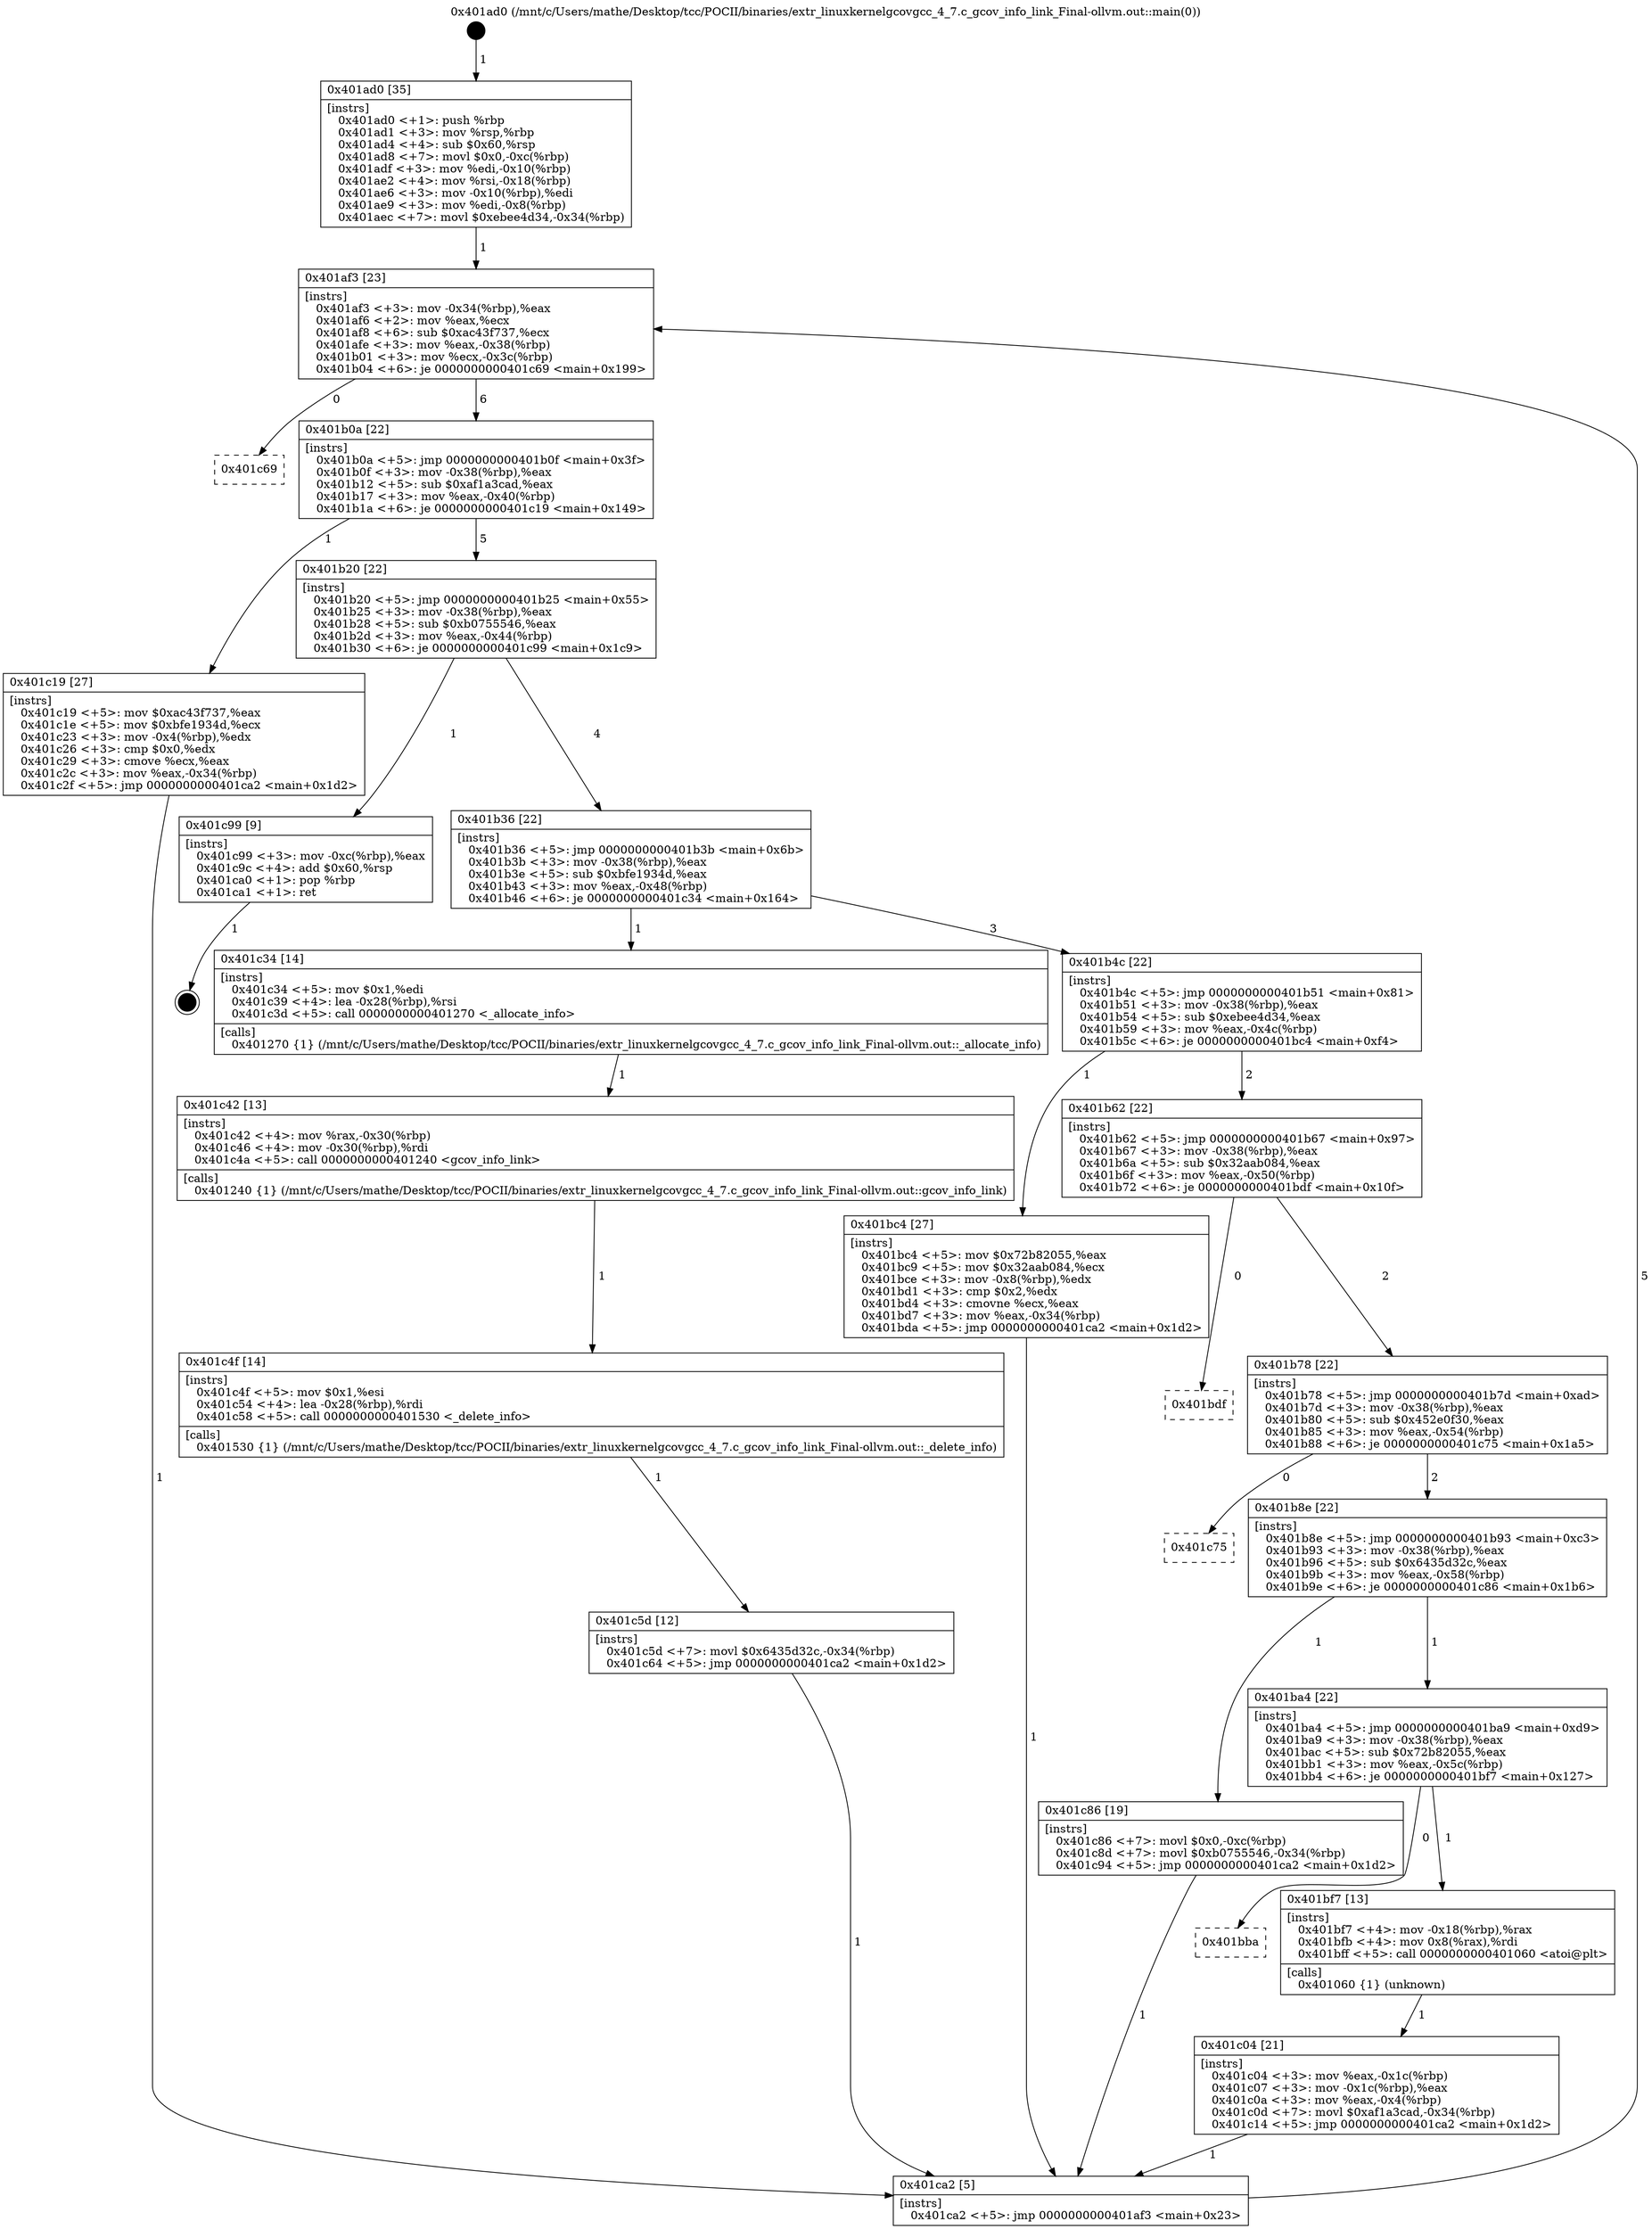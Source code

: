 digraph "0x401ad0" {
  label = "0x401ad0 (/mnt/c/Users/mathe/Desktop/tcc/POCII/binaries/extr_linuxkernelgcovgcc_4_7.c_gcov_info_link_Final-ollvm.out::main(0))"
  labelloc = "t"
  node[shape=record]

  Entry [label="",width=0.3,height=0.3,shape=circle,fillcolor=black,style=filled]
  "0x401af3" [label="{
     0x401af3 [23]\l
     | [instrs]\l
     &nbsp;&nbsp;0x401af3 \<+3\>: mov -0x34(%rbp),%eax\l
     &nbsp;&nbsp;0x401af6 \<+2\>: mov %eax,%ecx\l
     &nbsp;&nbsp;0x401af8 \<+6\>: sub $0xac43f737,%ecx\l
     &nbsp;&nbsp;0x401afe \<+3\>: mov %eax,-0x38(%rbp)\l
     &nbsp;&nbsp;0x401b01 \<+3\>: mov %ecx,-0x3c(%rbp)\l
     &nbsp;&nbsp;0x401b04 \<+6\>: je 0000000000401c69 \<main+0x199\>\l
  }"]
  "0x401c69" [label="{
     0x401c69\l
  }", style=dashed]
  "0x401b0a" [label="{
     0x401b0a [22]\l
     | [instrs]\l
     &nbsp;&nbsp;0x401b0a \<+5\>: jmp 0000000000401b0f \<main+0x3f\>\l
     &nbsp;&nbsp;0x401b0f \<+3\>: mov -0x38(%rbp),%eax\l
     &nbsp;&nbsp;0x401b12 \<+5\>: sub $0xaf1a3cad,%eax\l
     &nbsp;&nbsp;0x401b17 \<+3\>: mov %eax,-0x40(%rbp)\l
     &nbsp;&nbsp;0x401b1a \<+6\>: je 0000000000401c19 \<main+0x149\>\l
  }"]
  Exit [label="",width=0.3,height=0.3,shape=circle,fillcolor=black,style=filled,peripheries=2]
  "0x401c19" [label="{
     0x401c19 [27]\l
     | [instrs]\l
     &nbsp;&nbsp;0x401c19 \<+5\>: mov $0xac43f737,%eax\l
     &nbsp;&nbsp;0x401c1e \<+5\>: mov $0xbfe1934d,%ecx\l
     &nbsp;&nbsp;0x401c23 \<+3\>: mov -0x4(%rbp),%edx\l
     &nbsp;&nbsp;0x401c26 \<+3\>: cmp $0x0,%edx\l
     &nbsp;&nbsp;0x401c29 \<+3\>: cmove %ecx,%eax\l
     &nbsp;&nbsp;0x401c2c \<+3\>: mov %eax,-0x34(%rbp)\l
     &nbsp;&nbsp;0x401c2f \<+5\>: jmp 0000000000401ca2 \<main+0x1d2\>\l
  }"]
  "0x401b20" [label="{
     0x401b20 [22]\l
     | [instrs]\l
     &nbsp;&nbsp;0x401b20 \<+5\>: jmp 0000000000401b25 \<main+0x55\>\l
     &nbsp;&nbsp;0x401b25 \<+3\>: mov -0x38(%rbp),%eax\l
     &nbsp;&nbsp;0x401b28 \<+5\>: sub $0xb0755546,%eax\l
     &nbsp;&nbsp;0x401b2d \<+3\>: mov %eax,-0x44(%rbp)\l
     &nbsp;&nbsp;0x401b30 \<+6\>: je 0000000000401c99 \<main+0x1c9\>\l
  }"]
  "0x401c5d" [label="{
     0x401c5d [12]\l
     | [instrs]\l
     &nbsp;&nbsp;0x401c5d \<+7\>: movl $0x6435d32c,-0x34(%rbp)\l
     &nbsp;&nbsp;0x401c64 \<+5\>: jmp 0000000000401ca2 \<main+0x1d2\>\l
  }"]
  "0x401c99" [label="{
     0x401c99 [9]\l
     | [instrs]\l
     &nbsp;&nbsp;0x401c99 \<+3\>: mov -0xc(%rbp),%eax\l
     &nbsp;&nbsp;0x401c9c \<+4\>: add $0x60,%rsp\l
     &nbsp;&nbsp;0x401ca0 \<+1\>: pop %rbp\l
     &nbsp;&nbsp;0x401ca1 \<+1\>: ret\l
  }"]
  "0x401b36" [label="{
     0x401b36 [22]\l
     | [instrs]\l
     &nbsp;&nbsp;0x401b36 \<+5\>: jmp 0000000000401b3b \<main+0x6b\>\l
     &nbsp;&nbsp;0x401b3b \<+3\>: mov -0x38(%rbp),%eax\l
     &nbsp;&nbsp;0x401b3e \<+5\>: sub $0xbfe1934d,%eax\l
     &nbsp;&nbsp;0x401b43 \<+3\>: mov %eax,-0x48(%rbp)\l
     &nbsp;&nbsp;0x401b46 \<+6\>: je 0000000000401c34 \<main+0x164\>\l
  }"]
  "0x401c4f" [label="{
     0x401c4f [14]\l
     | [instrs]\l
     &nbsp;&nbsp;0x401c4f \<+5\>: mov $0x1,%esi\l
     &nbsp;&nbsp;0x401c54 \<+4\>: lea -0x28(%rbp),%rdi\l
     &nbsp;&nbsp;0x401c58 \<+5\>: call 0000000000401530 \<_delete_info\>\l
     | [calls]\l
     &nbsp;&nbsp;0x401530 \{1\} (/mnt/c/Users/mathe/Desktop/tcc/POCII/binaries/extr_linuxkernelgcovgcc_4_7.c_gcov_info_link_Final-ollvm.out::_delete_info)\l
  }"]
  "0x401c34" [label="{
     0x401c34 [14]\l
     | [instrs]\l
     &nbsp;&nbsp;0x401c34 \<+5\>: mov $0x1,%edi\l
     &nbsp;&nbsp;0x401c39 \<+4\>: lea -0x28(%rbp),%rsi\l
     &nbsp;&nbsp;0x401c3d \<+5\>: call 0000000000401270 \<_allocate_info\>\l
     | [calls]\l
     &nbsp;&nbsp;0x401270 \{1\} (/mnt/c/Users/mathe/Desktop/tcc/POCII/binaries/extr_linuxkernelgcovgcc_4_7.c_gcov_info_link_Final-ollvm.out::_allocate_info)\l
  }"]
  "0x401b4c" [label="{
     0x401b4c [22]\l
     | [instrs]\l
     &nbsp;&nbsp;0x401b4c \<+5\>: jmp 0000000000401b51 \<main+0x81\>\l
     &nbsp;&nbsp;0x401b51 \<+3\>: mov -0x38(%rbp),%eax\l
     &nbsp;&nbsp;0x401b54 \<+5\>: sub $0xebee4d34,%eax\l
     &nbsp;&nbsp;0x401b59 \<+3\>: mov %eax,-0x4c(%rbp)\l
     &nbsp;&nbsp;0x401b5c \<+6\>: je 0000000000401bc4 \<main+0xf4\>\l
  }"]
  "0x401c42" [label="{
     0x401c42 [13]\l
     | [instrs]\l
     &nbsp;&nbsp;0x401c42 \<+4\>: mov %rax,-0x30(%rbp)\l
     &nbsp;&nbsp;0x401c46 \<+4\>: mov -0x30(%rbp),%rdi\l
     &nbsp;&nbsp;0x401c4a \<+5\>: call 0000000000401240 \<gcov_info_link\>\l
     | [calls]\l
     &nbsp;&nbsp;0x401240 \{1\} (/mnt/c/Users/mathe/Desktop/tcc/POCII/binaries/extr_linuxkernelgcovgcc_4_7.c_gcov_info_link_Final-ollvm.out::gcov_info_link)\l
  }"]
  "0x401bc4" [label="{
     0x401bc4 [27]\l
     | [instrs]\l
     &nbsp;&nbsp;0x401bc4 \<+5\>: mov $0x72b82055,%eax\l
     &nbsp;&nbsp;0x401bc9 \<+5\>: mov $0x32aab084,%ecx\l
     &nbsp;&nbsp;0x401bce \<+3\>: mov -0x8(%rbp),%edx\l
     &nbsp;&nbsp;0x401bd1 \<+3\>: cmp $0x2,%edx\l
     &nbsp;&nbsp;0x401bd4 \<+3\>: cmovne %ecx,%eax\l
     &nbsp;&nbsp;0x401bd7 \<+3\>: mov %eax,-0x34(%rbp)\l
     &nbsp;&nbsp;0x401bda \<+5\>: jmp 0000000000401ca2 \<main+0x1d2\>\l
  }"]
  "0x401b62" [label="{
     0x401b62 [22]\l
     | [instrs]\l
     &nbsp;&nbsp;0x401b62 \<+5\>: jmp 0000000000401b67 \<main+0x97\>\l
     &nbsp;&nbsp;0x401b67 \<+3\>: mov -0x38(%rbp),%eax\l
     &nbsp;&nbsp;0x401b6a \<+5\>: sub $0x32aab084,%eax\l
     &nbsp;&nbsp;0x401b6f \<+3\>: mov %eax,-0x50(%rbp)\l
     &nbsp;&nbsp;0x401b72 \<+6\>: je 0000000000401bdf \<main+0x10f\>\l
  }"]
  "0x401ca2" [label="{
     0x401ca2 [5]\l
     | [instrs]\l
     &nbsp;&nbsp;0x401ca2 \<+5\>: jmp 0000000000401af3 \<main+0x23\>\l
  }"]
  "0x401ad0" [label="{
     0x401ad0 [35]\l
     | [instrs]\l
     &nbsp;&nbsp;0x401ad0 \<+1\>: push %rbp\l
     &nbsp;&nbsp;0x401ad1 \<+3\>: mov %rsp,%rbp\l
     &nbsp;&nbsp;0x401ad4 \<+4\>: sub $0x60,%rsp\l
     &nbsp;&nbsp;0x401ad8 \<+7\>: movl $0x0,-0xc(%rbp)\l
     &nbsp;&nbsp;0x401adf \<+3\>: mov %edi,-0x10(%rbp)\l
     &nbsp;&nbsp;0x401ae2 \<+4\>: mov %rsi,-0x18(%rbp)\l
     &nbsp;&nbsp;0x401ae6 \<+3\>: mov -0x10(%rbp),%edi\l
     &nbsp;&nbsp;0x401ae9 \<+3\>: mov %edi,-0x8(%rbp)\l
     &nbsp;&nbsp;0x401aec \<+7\>: movl $0xebee4d34,-0x34(%rbp)\l
  }"]
  "0x401c04" [label="{
     0x401c04 [21]\l
     | [instrs]\l
     &nbsp;&nbsp;0x401c04 \<+3\>: mov %eax,-0x1c(%rbp)\l
     &nbsp;&nbsp;0x401c07 \<+3\>: mov -0x1c(%rbp),%eax\l
     &nbsp;&nbsp;0x401c0a \<+3\>: mov %eax,-0x4(%rbp)\l
     &nbsp;&nbsp;0x401c0d \<+7\>: movl $0xaf1a3cad,-0x34(%rbp)\l
     &nbsp;&nbsp;0x401c14 \<+5\>: jmp 0000000000401ca2 \<main+0x1d2\>\l
  }"]
  "0x401bdf" [label="{
     0x401bdf\l
  }", style=dashed]
  "0x401b78" [label="{
     0x401b78 [22]\l
     | [instrs]\l
     &nbsp;&nbsp;0x401b78 \<+5\>: jmp 0000000000401b7d \<main+0xad\>\l
     &nbsp;&nbsp;0x401b7d \<+3\>: mov -0x38(%rbp),%eax\l
     &nbsp;&nbsp;0x401b80 \<+5\>: sub $0x452e0f30,%eax\l
     &nbsp;&nbsp;0x401b85 \<+3\>: mov %eax,-0x54(%rbp)\l
     &nbsp;&nbsp;0x401b88 \<+6\>: je 0000000000401c75 \<main+0x1a5\>\l
  }"]
  "0x401bba" [label="{
     0x401bba\l
  }", style=dashed]
  "0x401c75" [label="{
     0x401c75\l
  }", style=dashed]
  "0x401b8e" [label="{
     0x401b8e [22]\l
     | [instrs]\l
     &nbsp;&nbsp;0x401b8e \<+5\>: jmp 0000000000401b93 \<main+0xc3\>\l
     &nbsp;&nbsp;0x401b93 \<+3\>: mov -0x38(%rbp),%eax\l
     &nbsp;&nbsp;0x401b96 \<+5\>: sub $0x6435d32c,%eax\l
     &nbsp;&nbsp;0x401b9b \<+3\>: mov %eax,-0x58(%rbp)\l
     &nbsp;&nbsp;0x401b9e \<+6\>: je 0000000000401c86 \<main+0x1b6\>\l
  }"]
  "0x401bf7" [label="{
     0x401bf7 [13]\l
     | [instrs]\l
     &nbsp;&nbsp;0x401bf7 \<+4\>: mov -0x18(%rbp),%rax\l
     &nbsp;&nbsp;0x401bfb \<+4\>: mov 0x8(%rax),%rdi\l
     &nbsp;&nbsp;0x401bff \<+5\>: call 0000000000401060 \<atoi@plt\>\l
     | [calls]\l
     &nbsp;&nbsp;0x401060 \{1\} (unknown)\l
  }"]
  "0x401c86" [label="{
     0x401c86 [19]\l
     | [instrs]\l
     &nbsp;&nbsp;0x401c86 \<+7\>: movl $0x0,-0xc(%rbp)\l
     &nbsp;&nbsp;0x401c8d \<+7\>: movl $0xb0755546,-0x34(%rbp)\l
     &nbsp;&nbsp;0x401c94 \<+5\>: jmp 0000000000401ca2 \<main+0x1d2\>\l
  }"]
  "0x401ba4" [label="{
     0x401ba4 [22]\l
     | [instrs]\l
     &nbsp;&nbsp;0x401ba4 \<+5\>: jmp 0000000000401ba9 \<main+0xd9\>\l
     &nbsp;&nbsp;0x401ba9 \<+3\>: mov -0x38(%rbp),%eax\l
     &nbsp;&nbsp;0x401bac \<+5\>: sub $0x72b82055,%eax\l
     &nbsp;&nbsp;0x401bb1 \<+3\>: mov %eax,-0x5c(%rbp)\l
     &nbsp;&nbsp;0x401bb4 \<+6\>: je 0000000000401bf7 \<main+0x127\>\l
  }"]
  Entry -> "0x401ad0" [label=" 1"]
  "0x401af3" -> "0x401c69" [label=" 0"]
  "0x401af3" -> "0x401b0a" [label=" 6"]
  "0x401c99" -> Exit [label=" 1"]
  "0x401b0a" -> "0x401c19" [label=" 1"]
  "0x401b0a" -> "0x401b20" [label=" 5"]
  "0x401c86" -> "0x401ca2" [label=" 1"]
  "0x401b20" -> "0x401c99" [label=" 1"]
  "0x401b20" -> "0x401b36" [label=" 4"]
  "0x401c5d" -> "0x401ca2" [label=" 1"]
  "0x401b36" -> "0x401c34" [label=" 1"]
  "0x401b36" -> "0x401b4c" [label=" 3"]
  "0x401c4f" -> "0x401c5d" [label=" 1"]
  "0x401b4c" -> "0x401bc4" [label=" 1"]
  "0x401b4c" -> "0x401b62" [label=" 2"]
  "0x401bc4" -> "0x401ca2" [label=" 1"]
  "0x401ad0" -> "0x401af3" [label=" 1"]
  "0x401ca2" -> "0x401af3" [label=" 5"]
  "0x401c42" -> "0x401c4f" [label=" 1"]
  "0x401b62" -> "0x401bdf" [label=" 0"]
  "0x401b62" -> "0x401b78" [label=" 2"]
  "0x401c34" -> "0x401c42" [label=" 1"]
  "0x401b78" -> "0x401c75" [label=" 0"]
  "0x401b78" -> "0x401b8e" [label=" 2"]
  "0x401c19" -> "0x401ca2" [label=" 1"]
  "0x401b8e" -> "0x401c86" [label=" 1"]
  "0x401b8e" -> "0x401ba4" [label=" 1"]
  "0x401c04" -> "0x401ca2" [label=" 1"]
  "0x401ba4" -> "0x401bf7" [label=" 1"]
  "0x401ba4" -> "0x401bba" [label=" 0"]
  "0x401bf7" -> "0x401c04" [label=" 1"]
}
